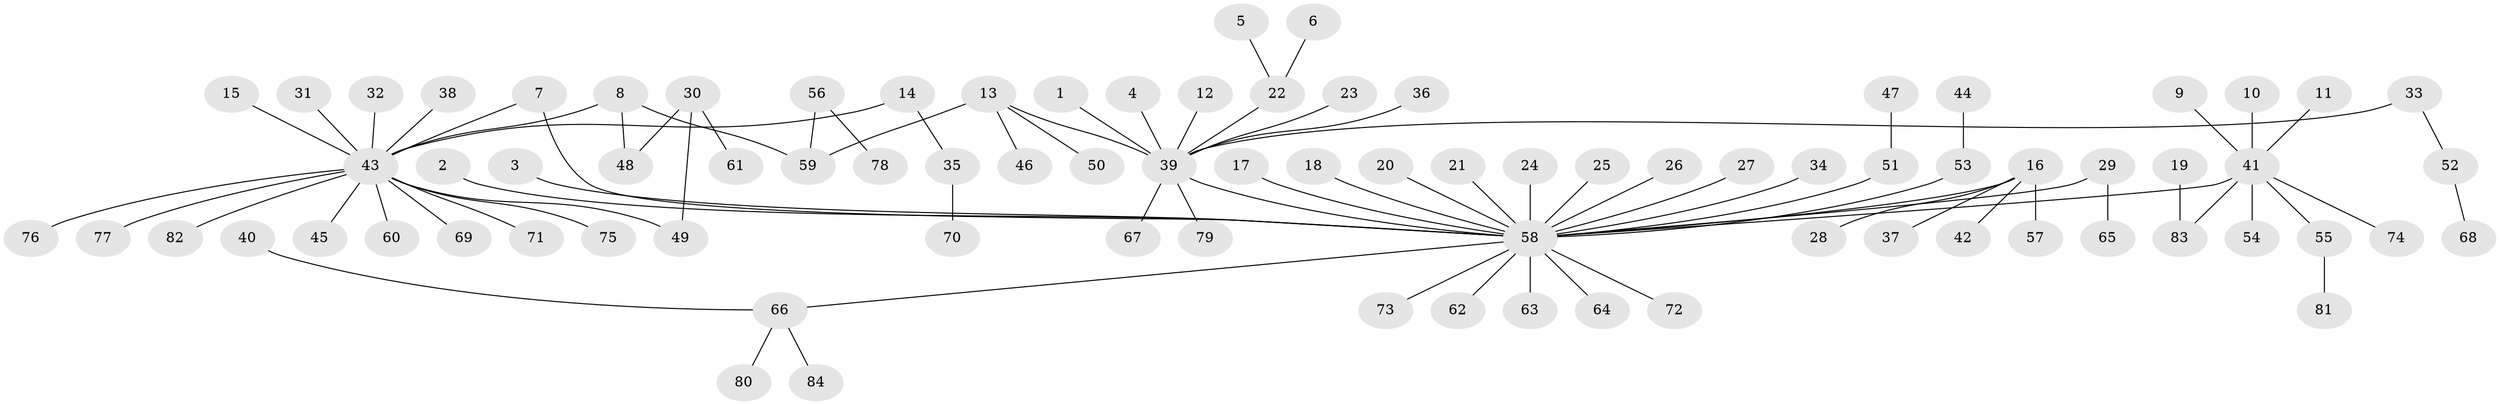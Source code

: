 // original degree distribution, {13: 0.008403361344537815, 1: 0.6638655462184874, 5: 0.01680672268907563, 26: 0.008403361344537815, 6: 0.01680672268907563, 2: 0.17647058823529413, 3: 0.06722689075630252, 17: 0.008403361344537815, 4: 0.025210084033613446, 9: 0.008403361344537815}
// Generated by graph-tools (version 1.1) at 2025/36/03/04/25 23:36:50]
// undirected, 84 vertices, 85 edges
graph export_dot {
  node [color=gray90,style=filled];
  1;
  2;
  3;
  4;
  5;
  6;
  7;
  8;
  9;
  10;
  11;
  12;
  13;
  14;
  15;
  16;
  17;
  18;
  19;
  20;
  21;
  22;
  23;
  24;
  25;
  26;
  27;
  28;
  29;
  30;
  31;
  32;
  33;
  34;
  35;
  36;
  37;
  38;
  39;
  40;
  41;
  42;
  43;
  44;
  45;
  46;
  47;
  48;
  49;
  50;
  51;
  52;
  53;
  54;
  55;
  56;
  57;
  58;
  59;
  60;
  61;
  62;
  63;
  64;
  65;
  66;
  67;
  68;
  69;
  70;
  71;
  72;
  73;
  74;
  75;
  76;
  77;
  78;
  79;
  80;
  81;
  82;
  83;
  84;
  1 -- 39 [weight=1.0];
  2 -- 58 [weight=1.0];
  3 -- 58 [weight=1.0];
  4 -- 39 [weight=1.0];
  5 -- 22 [weight=1.0];
  6 -- 22 [weight=1.0];
  7 -- 43 [weight=1.0];
  7 -- 58 [weight=1.0];
  8 -- 43 [weight=1.0];
  8 -- 48 [weight=1.0];
  8 -- 59 [weight=1.0];
  9 -- 41 [weight=1.0];
  10 -- 41 [weight=1.0];
  11 -- 41 [weight=1.0];
  12 -- 39 [weight=1.0];
  13 -- 39 [weight=1.0];
  13 -- 46 [weight=1.0];
  13 -- 50 [weight=1.0];
  13 -- 59 [weight=1.0];
  14 -- 35 [weight=1.0];
  14 -- 43 [weight=1.0];
  15 -- 43 [weight=1.0];
  16 -- 28 [weight=1.0];
  16 -- 37 [weight=1.0];
  16 -- 42 [weight=1.0];
  16 -- 57 [weight=1.0];
  16 -- 58 [weight=1.0];
  17 -- 58 [weight=1.0];
  18 -- 58 [weight=1.0];
  19 -- 83 [weight=1.0];
  20 -- 58 [weight=1.0];
  21 -- 58 [weight=1.0];
  22 -- 39 [weight=1.0];
  23 -- 39 [weight=1.0];
  24 -- 58 [weight=1.0];
  25 -- 58 [weight=1.0];
  26 -- 58 [weight=1.0];
  27 -- 58 [weight=1.0];
  29 -- 58 [weight=1.0];
  29 -- 65 [weight=1.0];
  30 -- 48 [weight=1.0];
  30 -- 49 [weight=1.0];
  30 -- 61 [weight=1.0];
  31 -- 43 [weight=1.0];
  32 -- 43 [weight=1.0];
  33 -- 39 [weight=1.0];
  33 -- 52 [weight=1.0];
  34 -- 58 [weight=1.0];
  35 -- 70 [weight=1.0];
  36 -- 39 [weight=1.0];
  38 -- 43 [weight=1.0];
  39 -- 58 [weight=1.0];
  39 -- 67 [weight=1.0];
  39 -- 79 [weight=1.0];
  40 -- 66 [weight=1.0];
  41 -- 54 [weight=1.0];
  41 -- 55 [weight=1.0];
  41 -- 58 [weight=1.0];
  41 -- 74 [weight=1.0];
  41 -- 83 [weight=1.0];
  43 -- 45 [weight=1.0];
  43 -- 49 [weight=1.0];
  43 -- 60 [weight=1.0];
  43 -- 69 [weight=1.0];
  43 -- 71 [weight=1.0];
  43 -- 75 [weight=1.0];
  43 -- 76 [weight=1.0];
  43 -- 77 [weight=1.0];
  43 -- 82 [weight=1.0];
  44 -- 53 [weight=1.0];
  47 -- 51 [weight=1.0];
  51 -- 58 [weight=1.0];
  52 -- 68 [weight=1.0];
  53 -- 58 [weight=1.0];
  55 -- 81 [weight=1.0];
  56 -- 59 [weight=1.0];
  56 -- 78 [weight=1.0];
  58 -- 62 [weight=1.0];
  58 -- 63 [weight=1.0];
  58 -- 64 [weight=1.0];
  58 -- 66 [weight=1.0];
  58 -- 72 [weight=1.0];
  58 -- 73 [weight=1.0];
  66 -- 80 [weight=1.0];
  66 -- 84 [weight=1.0];
}
